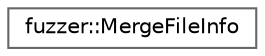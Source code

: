 digraph "Graphical Class Hierarchy"
{
 // LATEX_PDF_SIZE
  bgcolor="transparent";
  edge [fontname=Helvetica,fontsize=10,labelfontname=Helvetica,labelfontsize=10];
  node [fontname=Helvetica,fontsize=10,shape=box,height=0.2,width=0.4];
  rankdir="LR";
  Node0 [id="Node000000",label="fuzzer::MergeFileInfo",height=0.2,width=0.4,color="grey40", fillcolor="white", style="filled",URL="$structfuzzer_1_1MergeFileInfo.html",tooltip=" "];
}
